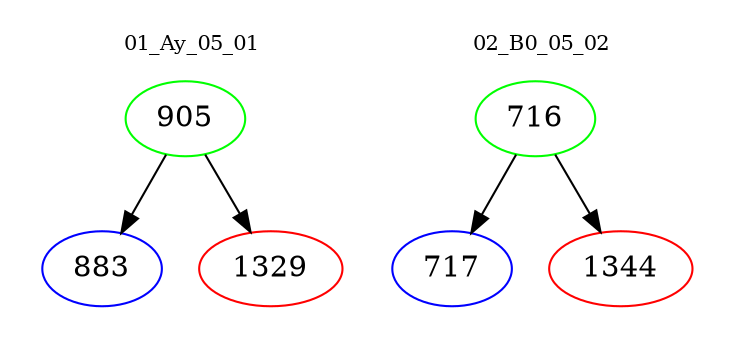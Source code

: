 digraph{
subgraph cluster_0 {
color = white
label = "01_Ay_05_01";
fontsize=10;
T0_905 [label="905", color="green"]
T0_905 -> T0_883 [color="black"]
T0_883 [label="883", color="blue"]
T0_905 -> T0_1329 [color="black"]
T0_1329 [label="1329", color="red"]
}
subgraph cluster_1 {
color = white
label = "02_B0_05_02";
fontsize=10;
T1_716 [label="716", color="green"]
T1_716 -> T1_717 [color="black"]
T1_717 [label="717", color="blue"]
T1_716 -> T1_1344 [color="black"]
T1_1344 [label="1344", color="red"]
}
}
